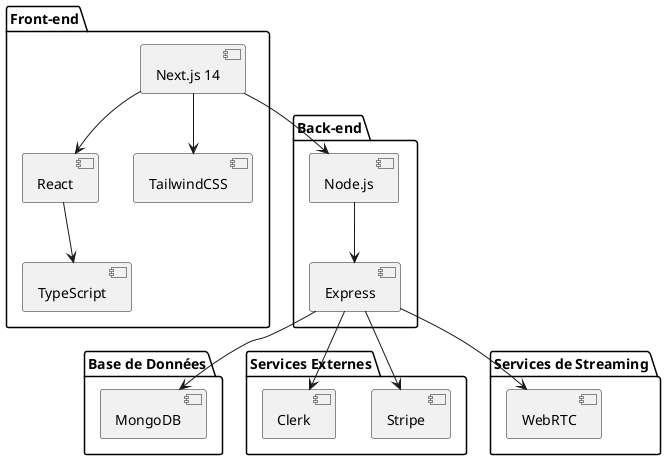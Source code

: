 @startuml
package "Front-end" {
    [Next.js 14]
    [React]
    [TypeScript]
    [TailwindCSS]
}

package "Back-end" {
    [Node.js]
    [Express]
}

package "Base de Données" {
    [MongoDB]
}

package "Services Externes" {
    [Stripe]
    [Clerk]
}

package "Services de Streaming" {
    [WebRTC]
}

[Next.js 14] --> [React]
[React] --> [TypeScript]
[Next.js 14] --> [TailwindCSS]

[Next.js 14] --> [Node.js]
[Node.js] --> [Express]
[Express] --> [MongoDB]

[Express] --> [Stripe]
[Express] --> [Clerk]
[Express] --> [WebRTC]

@enduml
